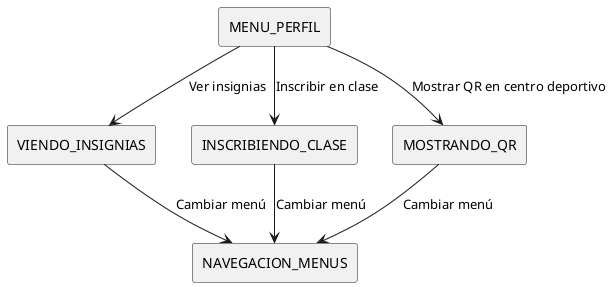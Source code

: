 @startuml AlumnosCasosDeUso
!define RECTANGLE(x) rectangle x

RECTANGLE(NAVEGACION_MENUS)
RECTANGLE(MENU_PERFIL)

RECTANGLE(VIENDO_INSIGNIAS)
RECTANGLE(INSCRIBIENDO_CLASE)
RECTANGLE(MOSTRANDO_QR)

' === MENÚ PERFIL ===
MENU_PERFIL --> VIENDO_INSIGNIAS : Ver insignias
MENU_PERFIL --> INSCRIBIENDO_CLASE : Inscribir en clase
MENU_PERFIL --> MOSTRANDO_QR : Mostrar QR en centro deportivo
VIENDO_INSIGNIAS --> NAVEGACION_MENUS : Cambiar menú
INSCRIBIENDO_CLASE --> NAVEGACION_MENUS : Cambiar menú
MOSTRANDO_QR --> NAVEGACION_MENUS : Cambiar menú

@enduml